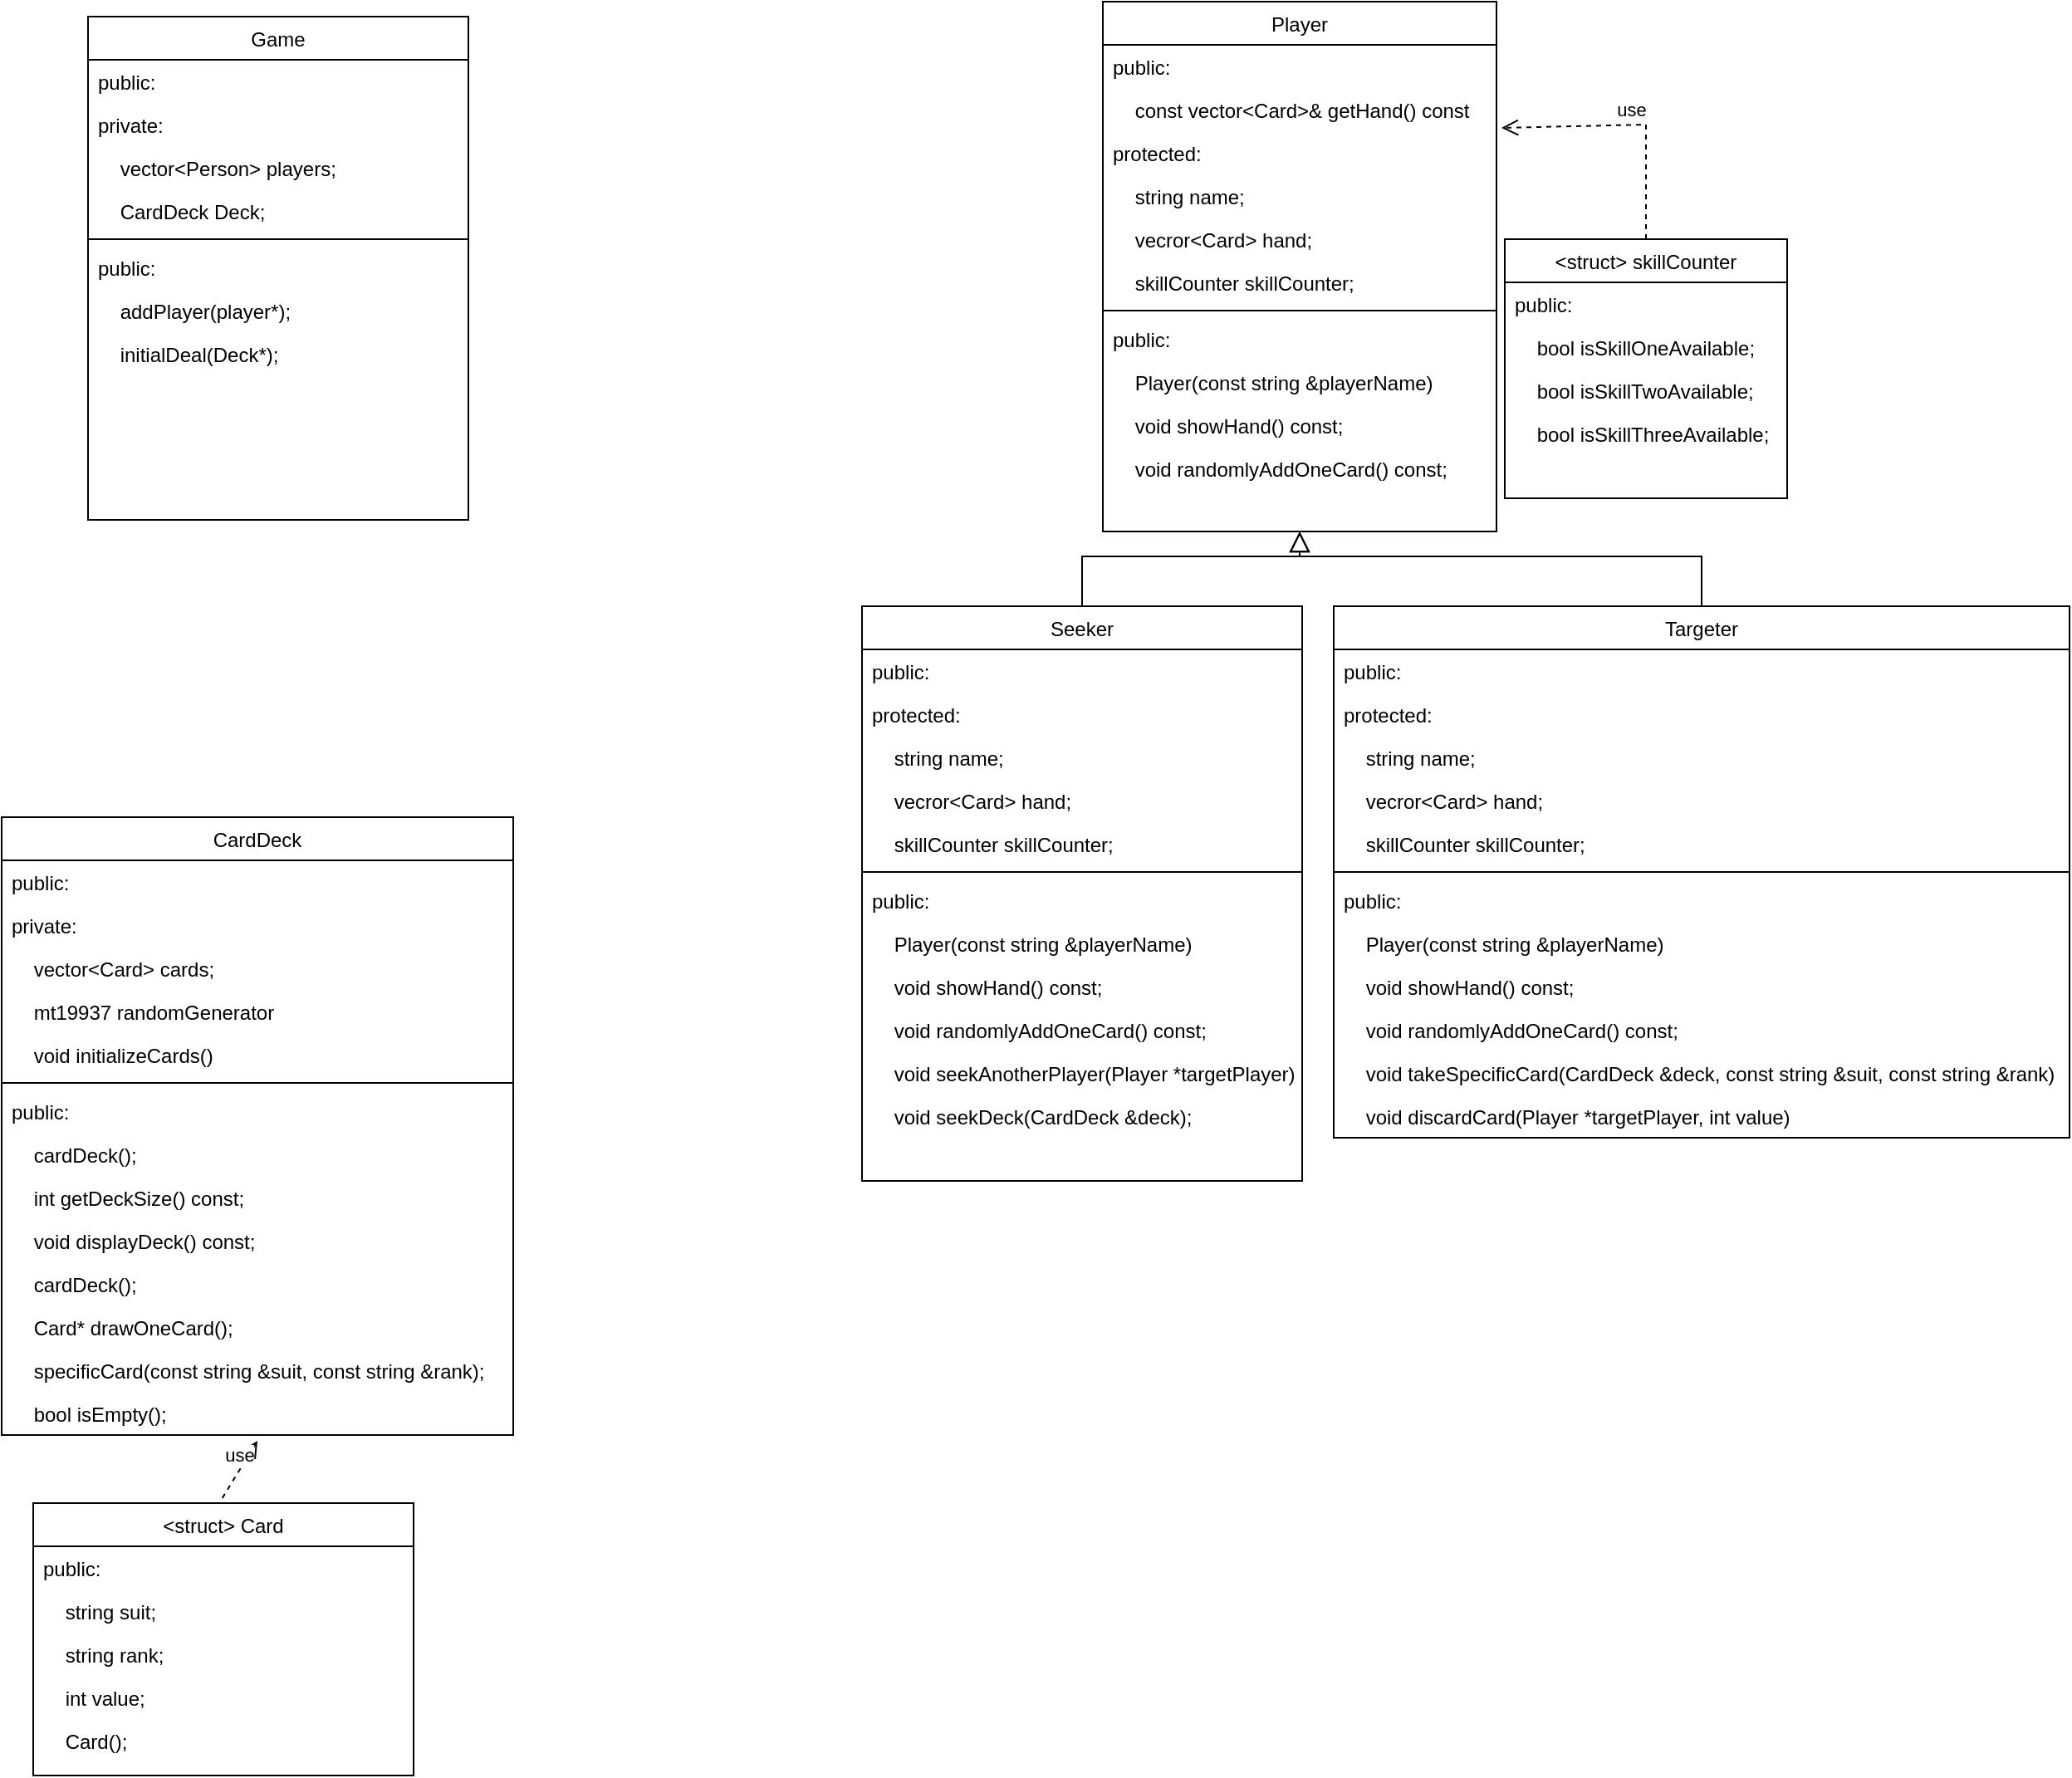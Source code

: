 <mxfile version="22.1.2" type="device">
  <diagram id="C5RBs43oDa-KdzZeNtuy" name="Page-1">
    <mxGraphModel dx="1539" dy="868" grid="0" gridSize="10" guides="1" tooltips="1" connect="1" arrows="1" fold="1" page="1" pageScale="1" pageWidth="827" pageHeight="1169" math="0" shadow="0">
      <root>
        <mxCell id="WIyWlLk6GJQsqaUBKTNV-0" />
        <mxCell id="WIyWlLk6GJQsqaUBKTNV-1" parent="WIyWlLk6GJQsqaUBKTNV-0" />
        <mxCell id="zkfFHV4jXpPFQw0GAbJ--0" value="CardDeck" style="swimlane;fontStyle=0;align=center;verticalAlign=top;childLayout=stackLayout;horizontal=1;startSize=26;horizontalStack=0;resizeParent=1;resizeLast=0;collapsible=1;marginBottom=0;rounded=0;shadow=0;strokeWidth=1;" parent="WIyWlLk6GJQsqaUBKTNV-1" vertex="1">
          <mxGeometry x="-19" y="514" width="308" height="372" as="geometry">
            <mxRectangle x="230" y="140" width="160" height="26" as="alternateBounds" />
          </mxGeometry>
        </mxCell>
        <mxCell id="zkfFHV4jXpPFQw0GAbJ--1" value="public:" style="text;align=left;verticalAlign=top;spacingLeft=4;spacingRight=4;overflow=hidden;rotatable=0;points=[[0,0.5],[1,0.5]];portConstraint=eastwest;" parent="zkfFHV4jXpPFQw0GAbJ--0" vertex="1">
          <mxGeometry y="26" width="308" height="26" as="geometry" />
        </mxCell>
        <mxCell id="zkfFHV4jXpPFQw0GAbJ--2" value="private:" style="text;align=left;verticalAlign=top;spacingLeft=4;spacingRight=4;overflow=hidden;rotatable=0;points=[[0,0.5],[1,0.5]];portConstraint=eastwest;rounded=0;shadow=0;html=0;" parent="zkfFHV4jXpPFQw0GAbJ--0" vertex="1">
          <mxGeometry y="52" width="308" height="26" as="geometry" />
        </mxCell>
        <mxCell id="FYLejcWm7TA76J8yqFL5-11" value="    vector&lt;Card&gt; cards;" style="text;align=left;verticalAlign=top;spacingLeft=4;spacingRight=4;overflow=hidden;rotatable=0;points=[[0,0.5],[1,0.5]];portConstraint=eastwest;rounded=0;shadow=0;html=0;" parent="zkfFHV4jXpPFQw0GAbJ--0" vertex="1">
          <mxGeometry y="78" width="308" height="26" as="geometry" />
        </mxCell>
        <mxCell id="FYLejcWm7TA76J8yqFL5-39" value="    mt19937 randomGenerator" style="text;align=left;verticalAlign=top;spacingLeft=4;spacingRight=4;overflow=hidden;rotatable=0;points=[[0,0.5],[1,0.5]];portConstraint=eastwest;rounded=0;shadow=0;html=0;" parent="zkfFHV4jXpPFQw0GAbJ--0" vertex="1">
          <mxGeometry y="104" width="308" height="26" as="geometry" />
        </mxCell>
        <mxCell id="zkfFHV4jXpPFQw0GAbJ--3" value="    void initializeCards()" style="text;align=left;verticalAlign=top;spacingLeft=4;spacingRight=4;overflow=hidden;rotatable=0;points=[[0,0.5],[1,0.5]];portConstraint=eastwest;rounded=0;shadow=0;html=0;" parent="zkfFHV4jXpPFQw0GAbJ--0" vertex="1">
          <mxGeometry y="130" width="308" height="26" as="geometry" />
        </mxCell>
        <mxCell id="zkfFHV4jXpPFQw0GAbJ--4" value="" style="line;html=1;strokeWidth=1;align=left;verticalAlign=middle;spacingTop=-1;spacingLeft=3;spacingRight=3;rotatable=0;labelPosition=right;points=[];portConstraint=eastwest;" parent="zkfFHV4jXpPFQw0GAbJ--0" vertex="1">
          <mxGeometry y="156" width="308" height="8" as="geometry" />
        </mxCell>
        <mxCell id="zkfFHV4jXpPFQw0GAbJ--5" value="public:" style="text;align=left;verticalAlign=top;spacingLeft=4;spacingRight=4;overflow=hidden;rotatable=0;points=[[0,0.5],[1,0.5]];portConstraint=eastwest;" parent="zkfFHV4jXpPFQw0GAbJ--0" vertex="1">
          <mxGeometry y="164" width="308" height="26" as="geometry" />
        </mxCell>
        <mxCell id="FYLejcWm7TA76J8yqFL5-7" value="    cardDeck();&#xa;" style="text;align=left;verticalAlign=top;spacingLeft=4;spacingRight=4;overflow=hidden;rotatable=0;points=[[0,0.5],[1,0.5]];portConstraint=eastwest;rounded=0;shadow=0;html=0;" parent="zkfFHV4jXpPFQw0GAbJ--0" vertex="1">
          <mxGeometry y="190" width="308" height="26" as="geometry" />
        </mxCell>
        <mxCell id="FYLejcWm7TA76J8yqFL5-3" value="    int getDeckSize() const;" style="text;align=left;verticalAlign=top;spacingLeft=4;spacingRight=4;overflow=hidden;rotatable=0;points=[[0,0.5],[1,0.5]];portConstraint=eastwest;rounded=0;shadow=0;html=0;" parent="zkfFHV4jXpPFQw0GAbJ--0" vertex="1">
          <mxGeometry y="216" width="308" height="26" as="geometry" />
        </mxCell>
        <mxCell id="FYLejcWm7TA76J8yqFL5-8" value="    void displayDeck() const;" style="text;align=left;verticalAlign=top;spacingLeft=4;spacingRight=4;overflow=hidden;rotatable=0;points=[[0,0.5],[1,0.5]];portConstraint=eastwest;rounded=0;shadow=0;html=0;" parent="zkfFHV4jXpPFQw0GAbJ--0" vertex="1">
          <mxGeometry y="242" width="308" height="26" as="geometry" />
        </mxCell>
        <mxCell id="FYLejcWm7TA76J8yqFL5-9" value="    cardDeck();&#xa;" style="text;align=left;verticalAlign=top;spacingLeft=4;spacingRight=4;overflow=hidden;rotatable=0;points=[[0,0.5],[1,0.5]];portConstraint=eastwest;rounded=0;shadow=0;html=0;" parent="zkfFHV4jXpPFQw0GAbJ--0" vertex="1">
          <mxGeometry y="268" width="308" height="26" as="geometry" />
        </mxCell>
        <mxCell id="FYLejcWm7TA76J8yqFL5-40" value="    Card* drawOneCard();" style="text;align=left;verticalAlign=top;spacingLeft=4;spacingRight=4;overflow=hidden;rotatable=0;points=[[0,0.5],[1,0.5]];portConstraint=eastwest;rounded=0;shadow=0;html=0;" parent="zkfFHV4jXpPFQw0GAbJ--0" vertex="1">
          <mxGeometry y="294" width="308" height="26" as="geometry" />
        </mxCell>
        <mxCell id="SeZ9T9Dhi5h7_AWRN0uN-17" value="    specificCard(const string &amp;suit, const string &amp;rank);" style="text;align=left;verticalAlign=top;spacingLeft=4;spacingRight=4;overflow=hidden;rotatable=0;points=[[0,0.5],[1,0.5]];portConstraint=eastwest;rounded=0;shadow=0;html=0;" parent="zkfFHV4jXpPFQw0GAbJ--0" vertex="1">
          <mxGeometry y="320" width="308" height="26" as="geometry" />
        </mxCell>
        <mxCell id="FYLejcWm7TA76J8yqFL5-38" value="    bool isEmpty();" style="text;align=left;verticalAlign=top;spacingLeft=4;spacingRight=4;overflow=hidden;rotatable=0;points=[[0,0.5],[1,0.5]];portConstraint=eastwest;rounded=0;shadow=0;html=0;" parent="zkfFHV4jXpPFQw0GAbJ--0" vertex="1">
          <mxGeometry y="346" width="308" height="26" as="geometry" />
        </mxCell>
        <mxCell id="FYLejcWm7TA76J8yqFL5-12" value="&lt;struct&gt; Card" style="swimlane;fontStyle=0;align=center;verticalAlign=top;childLayout=stackLayout;horizontal=1;startSize=26;horizontalStack=0;resizeParent=1;resizeLast=0;collapsible=1;marginBottom=0;rounded=0;shadow=0;strokeWidth=1;" parent="WIyWlLk6GJQsqaUBKTNV-1" vertex="1">
          <mxGeometry y="927" width="229" height="164" as="geometry">
            <mxRectangle x="230" y="140" width="160" height="26" as="alternateBounds" />
          </mxGeometry>
        </mxCell>
        <mxCell id="FYLejcWm7TA76J8yqFL5-23" value="public:" style="text;align=left;verticalAlign=top;spacingLeft=4;spacingRight=4;overflow=hidden;rotatable=0;points=[[0,0.5],[1,0.5]];portConstraint=eastwest;" parent="FYLejcWm7TA76J8yqFL5-12" vertex="1">
          <mxGeometry y="26" width="229" height="26" as="geometry" />
        </mxCell>
        <mxCell id="FYLejcWm7TA76J8yqFL5-15" value="    string suit;" style="text;align=left;verticalAlign=top;spacingLeft=4;spacingRight=4;overflow=hidden;rotatable=0;points=[[0,0.5],[1,0.5]];portConstraint=eastwest;rounded=0;shadow=0;html=0;" parent="FYLejcWm7TA76J8yqFL5-12" vertex="1">
          <mxGeometry y="52" width="229" height="26" as="geometry" />
        </mxCell>
        <mxCell id="FYLejcWm7TA76J8yqFL5-16" value="    string rank;" style="text;align=left;verticalAlign=top;spacingLeft=4;spacingRight=4;overflow=hidden;rotatable=0;points=[[0,0.5],[1,0.5]];portConstraint=eastwest;rounded=0;shadow=0;html=0;" parent="FYLejcWm7TA76J8yqFL5-12" vertex="1">
          <mxGeometry y="78" width="229" height="26" as="geometry" />
        </mxCell>
        <mxCell id="FYLejcWm7TA76J8yqFL5-24" value="    int value;" style="text;align=left;verticalAlign=top;spacingLeft=4;spacingRight=4;overflow=hidden;rotatable=0;points=[[0,0.5],[1,0.5]];portConstraint=eastwest;rounded=0;shadow=0;html=0;" parent="FYLejcWm7TA76J8yqFL5-12" vertex="1">
          <mxGeometry y="104" width="229" height="26" as="geometry" />
        </mxCell>
        <mxCell id="FYLejcWm7TA76J8yqFL5-19" value="    Card();&#xa;" style="text;align=left;verticalAlign=top;spacingLeft=4;spacingRight=4;overflow=hidden;rotatable=0;points=[[0,0.5],[1,0.5]];portConstraint=eastwest;rounded=0;shadow=0;html=0;" parent="FYLejcWm7TA76J8yqFL5-12" vertex="1">
          <mxGeometry y="130" width="229" height="26" as="geometry" />
        </mxCell>
        <mxCell id="FYLejcWm7TA76J8yqFL5-26" value="use" style="html=1;verticalAlign=bottom;endArrow=open;dashed=1;endSize=8;curved=0;rounded=0;entryX=0.5;entryY=1.136;entryDx=0;entryDy=0;entryPerimeter=0;" parent="WIyWlLk6GJQsqaUBKTNV-1" target="FYLejcWm7TA76J8yqFL5-38" edge="1">
          <mxGeometry relative="1" as="geometry">
            <mxPoint x="113.83" y="924" as="sourcePoint" />
            <mxPoint x="101" y="819" as="targetPoint" />
          </mxGeometry>
        </mxCell>
        <mxCell id="FYLejcWm7TA76J8yqFL5-27" value="Player" style="swimlane;fontStyle=0;align=center;verticalAlign=top;childLayout=stackLayout;horizontal=1;startSize=26;horizontalStack=0;resizeParent=1;resizeLast=0;collapsible=1;marginBottom=0;rounded=0;shadow=0;strokeWidth=1;" parent="WIyWlLk6GJQsqaUBKTNV-1" vertex="1">
          <mxGeometry x="644" y="23" width="237" height="319" as="geometry">
            <mxRectangle x="230" y="140" width="160" height="26" as="alternateBounds" />
          </mxGeometry>
        </mxCell>
        <mxCell id="FYLejcWm7TA76J8yqFL5-28" value="public:" style="text;align=left;verticalAlign=top;spacingLeft=4;spacingRight=4;overflow=hidden;rotatable=0;points=[[0,0.5],[1,0.5]];portConstraint=eastwest;" parent="FYLejcWm7TA76J8yqFL5-27" vertex="1">
          <mxGeometry y="26" width="237" height="26" as="geometry" />
        </mxCell>
        <mxCell id="SeZ9T9Dhi5h7_AWRN0uN-20" value="    const vector&lt;Card&gt;&amp; getHand() const" style="text;align=left;verticalAlign=top;spacingLeft=4;spacingRight=4;overflow=hidden;rotatable=0;points=[[0,0.5],[1,0.5]];portConstraint=eastwest;" parent="FYLejcWm7TA76J8yqFL5-27" vertex="1">
          <mxGeometry y="52" width="237" height="26" as="geometry" />
        </mxCell>
        <mxCell id="FYLejcWm7TA76J8yqFL5-29" value="protected:" style="text;align=left;verticalAlign=top;spacingLeft=4;spacingRight=4;overflow=hidden;rotatable=0;points=[[0,0.5],[1,0.5]];portConstraint=eastwest;rounded=0;shadow=0;html=0;" parent="FYLejcWm7TA76J8yqFL5-27" vertex="1">
          <mxGeometry y="78" width="237" height="26" as="geometry" />
        </mxCell>
        <mxCell id="FYLejcWm7TA76J8yqFL5-41" value="    string name;" style="text;align=left;verticalAlign=top;spacingLeft=4;spacingRight=4;overflow=hidden;rotatable=0;points=[[0,0.5],[1,0.5]];portConstraint=eastwest;rounded=0;shadow=0;html=0;" parent="FYLejcWm7TA76J8yqFL5-27" vertex="1">
          <mxGeometry y="104" width="237" height="26" as="geometry" />
        </mxCell>
        <mxCell id="SeZ9T9Dhi5h7_AWRN0uN-11" value="    vecror&lt;Card&gt; hand;" style="text;align=left;verticalAlign=top;spacingLeft=4;spacingRight=4;overflow=hidden;rotatable=0;points=[[0,0.5],[1,0.5]];portConstraint=eastwest;rounded=0;shadow=0;html=0;" parent="FYLejcWm7TA76J8yqFL5-27" vertex="1">
          <mxGeometry y="130" width="237" height="26" as="geometry" />
        </mxCell>
        <mxCell id="FYLejcWm7TA76J8yqFL5-31" value="    skillCounter skillCounter;" style="text;align=left;verticalAlign=top;spacingLeft=4;spacingRight=4;overflow=hidden;rotatable=0;points=[[0,0.5],[1,0.5]];portConstraint=eastwest;rounded=0;shadow=0;html=0;" parent="FYLejcWm7TA76J8yqFL5-27" vertex="1">
          <mxGeometry y="156" width="237" height="26" as="geometry" />
        </mxCell>
        <mxCell id="FYLejcWm7TA76J8yqFL5-32" value="" style="line;html=1;strokeWidth=1;align=left;verticalAlign=middle;spacingTop=-1;spacingLeft=3;spacingRight=3;rotatable=0;labelPosition=right;points=[];portConstraint=eastwest;" parent="FYLejcWm7TA76J8yqFL5-27" vertex="1">
          <mxGeometry y="182" width="237" height="8" as="geometry" />
        </mxCell>
        <mxCell id="FYLejcWm7TA76J8yqFL5-33" value="public:" style="text;align=left;verticalAlign=top;spacingLeft=4;spacingRight=4;overflow=hidden;rotatable=0;points=[[0,0.5],[1,0.5]];portConstraint=eastwest;" parent="FYLejcWm7TA76J8yqFL5-27" vertex="1">
          <mxGeometry y="190" width="237" height="26" as="geometry" />
        </mxCell>
        <mxCell id="FYLejcWm7TA76J8yqFL5-34" value="    Player(const string &amp;playerName)" style="text;align=left;verticalAlign=top;spacingLeft=4;spacingRight=4;overflow=hidden;rotatable=0;points=[[0,0.5],[1,0.5]];portConstraint=eastwest;rounded=0;shadow=0;html=0;" parent="FYLejcWm7TA76J8yqFL5-27" vertex="1">
          <mxGeometry y="216" width="237" height="26" as="geometry" />
        </mxCell>
        <mxCell id="FYLejcWm7TA76J8yqFL5-35" value="    void showHand() const;" style="text;align=left;verticalAlign=top;spacingLeft=4;spacingRight=4;overflow=hidden;rotatable=0;points=[[0,0.5],[1,0.5]];portConstraint=eastwest;rounded=0;shadow=0;html=0;" parent="FYLejcWm7TA76J8yqFL5-27" vertex="1">
          <mxGeometry y="242" width="237" height="26" as="geometry" />
        </mxCell>
        <mxCell id="FYLejcWm7TA76J8yqFL5-36" value="    void randomlyAddOneCard() const;" style="text;align=left;verticalAlign=top;spacingLeft=4;spacingRight=4;overflow=hidden;rotatable=0;points=[[0,0.5],[1,0.5]];portConstraint=eastwest;rounded=0;shadow=0;html=0;" parent="FYLejcWm7TA76J8yqFL5-27" vertex="1">
          <mxGeometry y="268" width="237" height="26" as="geometry" />
        </mxCell>
        <mxCell id="FYLejcWm7TA76J8yqFL5-42" value="Seeker" style="swimlane;fontStyle=0;align=center;verticalAlign=top;childLayout=stackLayout;horizontal=1;startSize=26;horizontalStack=0;resizeParent=1;resizeLast=0;collapsible=1;marginBottom=0;rounded=0;shadow=0;strokeWidth=1;" parent="WIyWlLk6GJQsqaUBKTNV-1" vertex="1">
          <mxGeometry x="499" y="387" width="265" height="346" as="geometry">
            <mxRectangle x="230" y="140" width="160" height="26" as="alternateBounds" />
          </mxGeometry>
        </mxCell>
        <mxCell id="FYLejcWm7TA76J8yqFL5-43" value="public:" style="text;align=left;verticalAlign=top;spacingLeft=4;spacingRight=4;overflow=hidden;rotatable=0;points=[[0,0.5],[1,0.5]];portConstraint=eastwest;" parent="FYLejcWm7TA76J8yqFL5-42" vertex="1">
          <mxGeometry y="26" width="265" height="26" as="geometry" />
        </mxCell>
        <mxCell id="FYLejcWm7TA76J8yqFL5-44" value="protected:" style="text;align=left;verticalAlign=top;spacingLeft=4;spacingRight=4;overflow=hidden;rotatable=0;points=[[0,0.5],[1,0.5]];portConstraint=eastwest;rounded=0;shadow=0;html=0;" parent="FYLejcWm7TA76J8yqFL5-42" vertex="1">
          <mxGeometry y="52" width="265" height="26" as="geometry" />
        </mxCell>
        <mxCell id="FYLejcWm7TA76J8yqFL5-45" value="    string name;" style="text;align=left;verticalAlign=top;spacingLeft=4;spacingRight=4;overflow=hidden;rotatable=0;points=[[0,0.5],[1,0.5]];portConstraint=eastwest;rounded=0;shadow=0;html=0;" parent="FYLejcWm7TA76J8yqFL5-42" vertex="1">
          <mxGeometry y="78" width="265" height="26" as="geometry" />
        </mxCell>
        <mxCell id="FYLejcWm7TA76J8yqFL5-46" value="    vecror&lt;Card&gt; hand;" style="text;align=left;verticalAlign=top;spacingLeft=4;spacingRight=4;overflow=hidden;rotatable=0;points=[[0,0.5],[1,0.5]];portConstraint=eastwest;rounded=0;shadow=0;html=0;" parent="FYLejcWm7TA76J8yqFL5-42" vertex="1">
          <mxGeometry y="104" width="265" height="26" as="geometry" />
        </mxCell>
        <mxCell id="SeZ9T9Dhi5h7_AWRN0uN-12" value="    skillCounter skillCounter;" style="text;align=left;verticalAlign=top;spacingLeft=4;spacingRight=4;overflow=hidden;rotatable=0;points=[[0,0.5],[1,0.5]];portConstraint=eastwest;rounded=0;shadow=0;html=0;" parent="FYLejcWm7TA76J8yqFL5-42" vertex="1">
          <mxGeometry y="130" width="265" height="26" as="geometry" />
        </mxCell>
        <mxCell id="FYLejcWm7TA76J8yqFL5-47" value="" style="line;html=1;strokeWidth=1;align=left;verticalAlign=middle;spacingTop=-1;spacingLeft=3;spacingRight=3;rotatable=0;labelPosition=right;points=[];portConstraint=eastwest;" parent="FYLejcWm7TA76J8yqFL5-42" vertex="1">
          <mxGeometry y="156" width="265" height="8" as="geometry" />
        </mxCell>
        <mxCell id="FYLejcWm7TA76J8yqFL5-48" value="public:" style="text;align=left;verticalAlign=top;spacingLeft=4;spacingRight=4;overflow=hidden;rotatable=0;points=[[0,0.5],[1,0.5]];portConstraint=eastwest;" parent="FYLejcWm7TA76J8yqFL5-42" vertex="1">
          <mxGeometry y="164" width="265" height="26" as="geometry" />
        </mxCell>
        <mxCell id="FYLejcWm7TA76J8yqFL5-49" value="    Player(const string &amp;playerName)" style="text;align=left;verticalAlign=top;spacingLeft=4;spacingRight=4;overflow=hidden;rotatable=0;points=[[0,0.5],[1,0.5]];portConstraint=eastwest;rounded=0;shadow=0;html=0;" parent="FYLejcWm7TA76J8yqFL5-42" vertex="1">
          <mxGeometry y="190" width="265" height="26" as="geometry" />
        </mxCell>
        <mxCell id="FYLejcWm7TA76J8yqFL5-50" value="    void showHand() const;" style="text;align=left;verticalAlign=top;spacingLeft=4;spacingRight=4;overflow=hidden;rotatable=0;points=[[0,0.5],[1,0.5]];portConstraint=eastwest;rounded=0;shadow=0;html=0;" parent="FYLejcWm7TA76J8yqFL5-42" vertex="1">
          <mxGeometry y="216" width="265" height="26" as="geometry" />
        </mxCell>
        <mxCell id="FYLejcWm7TA76J8yqFL5-51" value="    void randomlyAddOneCard() const;" style="text;align=left;verticalAlign=top;spacingLeft=4;spacingRight=4;overflow=hidden;rotatable=0;points=[[0,0.5],[1,0.5]];portConstraint=eastwest;rounded=0;shadow=0;html=0;" parent="FYLejcWm7TA76J8yqFL5-42" vertex="1">
          <mxGeometry y="242" width="265" height="26" as="geometry" />
        </mxCell>
        <mxCell id="FYLejcWm7TA76J8yqFL5-76" value="    void seekAnotherPlayer(Player *targetPlayer)" style="text;align=left;verticalAlign=top;spacingLeft=4;spacingRight=4;overflow=hidden;rotatable=0;points=[[0,0.5],[1,0.5]];portConstraint=eastwest;rounded=0;shadow=0;html=0;" parent="FYLejcWm7TA76J8yqFL5-42" vertex="1">
          <mxGeometry y="268" width="265" height="26" as="geometry" />
        </mxCell>
        <mxCell id="SeZ9T9Dhi5h7_AWRN0uN-19" value="    void seekDeck(CardDeck &amp;deck);" style="text;align=left;verticalAlign=top;spacingLeft=4;spacingRight=4;overflow=hidden;rotatable=0;points=[[0,0.5],[1,0.5]];portConstraint=eastwest;rounded=0;shadow=0;html=0;" parent="FYLejcWm7TA76J8yqFL5-42" vertex="1">
          <mxGeometry y="294" width="265" height="26" as="geometry" />
        </mxCell>
        <mxCell id="FYLejcWm7TA76J8yqFL5-52" value="Targeter" style="swimlane;fontStyle=0;align=center;verticalAlign=top;childLayout=stackLayout;horizontal=1;startSize=26;horizontalStack=0;resizeParent=1;resizeLast=0;collapsible=1;marginBottom=0;rounded=0;shadow=0;strokeWidth=1;" parent="WIyWlLk6GJQsqaUBKTNV-1" vertex="1">
          <mxGeometry x="783" y="387" width="443" height="320" as="geometry">
            <mxRectangle x="230" y="140" width="160" height="26" as="alternateBounds" />
          </mxGeometry>
        </mxCell>
        <mxCell id="FYLejcWm7TA76J8yqFL5-53" value="public:" style="text;align=left;verticalAlign=top;spacingLeft=4;spacingRight=4;overflow=hidden;rotatable=0;points=[[0,0.5],[1,0.5]];portConstraint=eastwest;" parent="FYLejcWm7TA76J8yqFL5-52" vertex="1">
          <mxGeometry y="26" width="443" height="26" as="geometry" />
        </mxCell>
        <mxCell id="SeZ9T9Dhi5h7_AWRN0uN-13" value="protected:" style="text;align=left;verticalAlign=top;spacingLeft=4;spacingRight=4;overflow=hidden;rotatable=0;points=[[0,0.5],[1,0.5]];portConstraint=eastwest;rounded=0;shadow=0;html=0;" parent="FYLejcWm7TA76J8yqFL5-52" vertex="1">
          <mxGeometry y="52" width="443" height="26" as="geometry" />
        </mxCell>
        <mxCell id="FYLejcWm7TA76J8yqFL5-55" value="    string name;" style="text;align=left;verticalAlign=top;spacingLeft=4;spacingRight=4;overflow=hidden;rotatable=0;points=[[0,0.5],[1,0.5]];portConstraint=eastwest;rounded=0;shadow=0;html=0;" parent="FYLejcWm7TA76J8yqFL5-52" vertex="1">
          <mxGeometry y="78" width="443" height="26" as="geometry" />
        </mxCell>
        <mxCell id="FYLejcWm7TA76J8yqFL5-56" value="    vecror&lt;Card&gt; hand;" style="text;align=left;verticalAlign=top;spacingLeft=4;spacingRight=4;overflow=hidden;rotatable=0;points=[[0,0.5],[1,0.5]];portConstraint=eastwest;rounded=0;shadow=0;html=0;" parent="FYLejcWm7TA76J8yqFL5-52" vertex="1">
          <mxGeometry y="104" width="443" height="26" as="geometry" />
        </mxCell>
        <mxCell id="SeZ9T9Dhi5h7_AWRN0uN-14" value="    skillCounter skillCounter;" style="text;align=left;verticalAlign=top;spacingLeft=4;spacingRight=4;overflow=hidden;rotatable=0;points=[[0,0.5],[1,0.5]];portConstraint=eastwest;rounded=0;shadow=0;html=0;" parent="FYLejcWm7TA76J8yqFL5-52" vertex="1">
          <mxGeometry y="130" width="443" height="26" as="geometry" />
        </mxCell>
        <mxCell id="FYLejcWm7TA76J8yqFL5-57" value="" style="line;html=1;strokeWidth=1;align=left;verticalAlign=middle;spacingTop=-1;spacingLeft=3;spacingRight=3;rotatable=0;labelPosition=right;points=[];portConstraint=eastwest;" parent="FYLejcWm7TA76J8yqFL5-52" vertex="1">
          <mxGeometry y="156" width="443" height="8" as="geometry" />
        </mxCell>
        <mxCell id="FYLejcWm7TA76J8yqFL5-58" value="public:" style="text;align=left;verticalAlign=top;spacingLeft=4;spacingRight=4;overflow=hidden;rotatable=0;points=[[0,0.5],[1,0.5]];portConstraint=eastwest;" parent="FYLejcWm7TA76J8yqFL5-52" vertex="1">
          <mxGeometry y="164" width="443" height="26" as="geometry" />
        </mxCell>
        <mxCell id="FYLejcWm7TA76J8yqFL5-59" value="    Player(const string &amp;playerName)" style="text;align=left;verticalAlign=top;spacingLeft=4;spacingRight=4;overflow=hidden;rotatable=0;points=[[0,0.5],[1,0.5]];portConstraint=eastwest;rounded=0;shadow=0;html=0;" parent="FYLejcWm7TA76J8yqFL5-52" vertex="1">
          <mxGeometry y="190" width="443" height="26" as="geometry" />
        </mxCell>
        <mxCell id="FYLejcWm7TA76J8yqFL5-60" value="    void showHand() const;" style="text;align=left;verticalAlign=top;spacingLeft=4;spacingRight=4;overflow=hidden;rotatable=0;points=[[0,0.5],[1,0.5]];portConstraint=eastwest;rounded=0;shadow=0;html=0;" parent="FYLejcWm7TA76J8yqFL5-52" vertex="1">
          <mxGeometry y="216" width="443" height="26" as="geometry" />
        </mxCell>
        <mxCell id="FYLejcWm7TA76J8yqFL5-61" value="    void randomlyAddOneCard() const;" style="text;align=left;verticalAlign=top;spacingLeft=4;spacingRight=4;overflow=hidden;rotatable=0;points=[[0,0.5],[1,0.5]];portConstraint=eastwest;rounded=0;shadow=0;html=0;" parent="FYLejcWm7TA76J8yqFL5-52" vertex="1">
          <mxGeometry y="242" width="443" height="26" as="geometry" />
        </mxCell>
        <mxCell id="FYLejcWm7TA76J8yqFL5-78" value="    void takeSpecificCard(CardDeck &amp;deck, const string &amp;suit, const string &amp;rank)" style="text;align=left;verticalAlign=top;spacingLeft=4;spacingRight=4;overflow=hidden;rotatable=0;points=[[0,0.5],[1,0.5]];portConstraint=eastwest;rounded=0;shadow=0;html=0;" parent="FYLejcWm7TA76J8yqFL5-52" vertex="1">
          <mxGeometry y="268" width="443" height="26" as="geometry" />
        </mxCell>
        <mxCell id="SeZ9T9Dhi5h7_AWRN0uN-21" value="    void discardCard(Player *targetPlayer, int value)" style="text;align=left;verticalAlign=top;spacingLeft=4;spacingRight=4;overflow=hidden;rotatable=0;points=[[0,0.5],[1,0.5]];portConstraint=eastwest;rounded=0;shadow=0;html=0;" parent="FYLejcWm7TA76J8yqFL5-52" vertex="1">
          <mxGeometry y="294" width="443" height="26" as="geometry" />
        </mxCell>
        <mxCell id="FYLejcWm7TA76J8yqFL5-62" value="" style="endArrow=block;endSize=10;endFill=0;shadow=0;strokeWidth=1;rounded=0;edgeStyle=elbowEdgeStyle;elbow=vertical;entryX=0.5;entryY=1;entryDx=0;entryDy=0;exitX=0.5;exitY=0;exitDx=0;exitDy=0;" parent="WIyWlLk6GJQsqaUBKTNV-1" source="FYLejcWm7TA76J8yqFL5-52" target="FYLejcWm7TA76J8yqFL5-27" edge="1">
          <mxGeometry width="160" relative="1" as="geometry">
            <mxPoint x="912" y="850" as="sourcePoint" />
            <mxPoint x="788" y="782" as="targetPoint" />
            <Array as="points">
              <mxPoint x="826" y="357" />
            </Array>
          </mxGeometry>
        </mxCell>
        <mxCell id="FYLejcWm7TA76J8yqFL5-63" value="" style="endArrow=block;endSize=10;endFill=0;shadow=0;strokeWidth=1;rounded=0;edgeStyle=elbowEdgeStyle;elbow=vertical;entryX=0.5;entryY=1;entryDx=0;entryDy=0;exitX=0.5;exitY=0;exitDx=0;exitDy=0;" parent="WIyWlLk6GJQsqaUBKTNV-1" source="FYLejcWm7TA76J8yqFL5-42" target="FYLejcWm7TA76J8yqFL5-27" edge="1">
          <mxGeometry width="160" relative="1" as="geometry">
            <mxPoint x="661" y="829" as="sourcePoint" />
            <mxPoint x="758" y="775" as="targetPoint" />
            <Array as="points">
              <mxPoint x="689" y="357" />
            </Array>
          </mxGeometry>
        </mxCell>
        <mxCell id="FYLejcWm7TA76J8yqFL5-64" value="Game" style="swimlane;fontStyle=0;align=center;verticalAlign=top;childLayout=stackLayout;horizontal=1;startSize=26;horizontalStack=0;resizeParent=1;resizeLast=0;collapsible=1;marginBottom=0;rounded=0;shadow=0;strokeWidth=1;" parent="WIyWlLk6GJQsqaUBKTNV-1" vertex="1">
          <mxGeometry x="33" y="32" width="229" height="303" as="geometry">
            <mxRectangle x="230" y="140" width="160" height="26" as="alternateBounds" />
          </mxGeometry>
        </mxCell>
        <mxCell id="FYLejcWm7TA76J8yqFL5-65" value="public:" style="text;align=left;verticalAlign=top;spacingLeft=4;spacingRight=4;overflow=hidden;rotatable=0;points=[[0,0.5],[1,0.5]];portConstraint=eastwest;" parent="FYLejcWm7TA76J8yqFL5-64" vertex="1">
          <mxGeometry y="26" width="229" height="26" as="geometry" />
        </mxCell>
        <mxCell id="FYLejcWm7TA76J8yqFL5-66" value="private:" style="text;align=left;verticalAlign=top;spacingLeft=4;spacingRight=4;overflow=hidden;rotatable=0;points=[[0,0.5],[1,0.5]];portConstraint=eastwest;rounded=0;shadow=0;html=0;" parent="FYLejcWm7TA76J8yqFL5-64" vertex="1">
          <mxGeometry y="52" width="229" height="26" as="geometry" />
        </mxCell>
        <mxCell id="FYLejcWm7TA76J8yqFL5-74" value="    vector&lt;Person&gt; players;" style="text;align=left;verticalAlign=top;spacingLeft=4;spacingRight=4;overflow=hidden;rotatable=0;points=[[0,0.5],[1,0.5]];portConstraint=eastwest;rounded=0;shadow=0;html=0;" parent="FYLejcWm7TA76J8yqFL5-64" vertex="1">
          <mxGeometry y="78" width="229" height="26" as="geometry" />
        </mxCell>
        <mxCell id="FYLejcWm7TA76J8yqFL5-67" value="    CardDeck Deck;" style="text;align=left;verticalAlign=top;spacingLeft=4;spacingRight=4;overflow=hidden;rotatable=0;points=[[0,0.5],[1,0.5]];portConstraint=eastwest;rounded=0;shadow=0;html=0;" parent="FYLejcWm7TA76J8yqFL5-64" vertex="1">
          <mxGeometry y="104" width="229" height="26" as="geometry" />
        </mxCell>
        <mxCell id="FYLejcWm7TA76J8yqFL5-69" value="" style="line;html=1;strokeWidth=1;align=left;verticalAlign=middle;spacingTop=-1;spacingLeft=3;spacingRight=3;rotatable=0;labelPosition=right;points=[];portConstraint=eastwest;" parent="FYLejcWm7TA76J8yqFL5-64" vertex="1">
          <mxGeometry y="130" width="229" height="8" as="geometry" />
        </mxCell>
        <mxCell id="FYLejcWm7TA76J8yqFL5-70" value="public:" style="text;align=left;verticalAlign=top;spacingLeft=4;spacingRight=4;overflow=hidden;rotatable=0;points=[[0,0.5],[1,0.5]];portConstraint=eastwest;" parent="FYLejcWm7TA76J8yqFL5-64" vertex="1">
          <mxGeometry y="138" width="229" height="26" as="geometry" />
        </mxCell>
        <mxCell id="FYLejcWm7TA76J8yqFL5-71" value="    addPlayer(player*);" style="text;align=left;verticalAlign=top;spacingLeft=4;spacingRight=4;overflow=hidden;rotatable=0;points=[[0,0.5],[1,0.5]];portConstraint=eastwest;rounded=0;shadow=0;html=0;" parent="FYLejcWm7TA76J8yqFL5-64" vertex="1">
          <mxGeometry y="164" width="229" height="26" as="geometry" />
        </mxCell>
        <mxCell id="FYLejcWm7TA76J8yqFL5-75" value="    initialDeal(Deck*);" style="text;align=left;verticalAlign=top;spacingLeft=4;spacingRight=4;overflow=hidden;rotatable=0;points=[[0,0.5],[1,0.5]];portConstraint=eastwest;rounded=0;shadow=0;html=0;" parent="FYLejcWm7TA76J8yqFL5-64" vertex="1">
          <mxGeometry y="190" width="229" height="26" as="geometry" />
        </mxCell>
        <mxCell id="SeZ9T9Dhi5h7_AWRN0uN-1" value="&lt;struct&gt; skillCounter" style="swimlane;fontStyle=0;align=center;verticalAlign=top;childLayout=stackLayout;horizontal=1;startSize=26;horizontalStack=0;resizeParent=1;resizeLast=0;collapsible=1;marginBottom=0;rounded=0;shadow=0;strokeWidth=1;" parent="WIyWlLk6GJQsqaUBKTNV-1" vertex="1">
          <mxGeometry x="886" y="166" width="170" height="156" as="geometry">
            <mxRectangle x="230" y="140" width="160" height="26" as="alternateBounds" />
          </mxGeometry>
        </mxCell>
        <mxCell id="SeZ9T9Dhi5h7_AWRN0uN-2" value="public:" style="text;align=left;verticalAlign=top;spacingLeft=4;spacingRight=4;overflow=hidden;rotatable=0;points=[[0,0.5],[1,0.5]];portConstraint=eastwest;" parent="SeZ9T9Dhi5h7_AWRN0uN-1" vertex="1">
          <mxGeometry y="26" width="170" height="26" as="geometry" />
        </mxCell>
        <mxCell id="SeZ9T9Dhi5h7_AWRN0uN-3" value="    bool isSkillOneAvailable;" style="text;align=left;verticalAlign=top;spacingLeft=4;spacingRight=4;overflow=hidden;rotatable=0;points=[[0,0.5],[1,0.5]];portConstraint=eastwest;rounded=0;shadow=0;html=0;" parent="SeZ9T9Dhi5h7_AWRN0uN-1" vertex="1">
          <mxGeometry y="52" width="170" height="26" as="geometry" />
        </mxCell>
        <mxCell id="SeZ9T9Dhi5h7_AWRN0uN-7" value="    bool isSkillTwoAvailable;&#xa;" style="text;align=left;verticalAlign=top;spacingLeft=4;spacingRight=4;overflow=hidden;rotatable=0;points=[[0,0.5],[1,0.5]];portConstraint=eastwest;rounded=0;shadow=0;html=0;" parent="SeZ9T9Dhi5h7_AWRN0uN-1" vertex="1">
          <mxGeometry y="78" width="170" height="26" as="geometry" />
        </mxCell>
        <mxCell id="SeZ9T9Dhi5h7_AWRN0uN-8" value="    bool isSkillThreeAvailable;" style="text;align=left;verticalAlign=top;spacingLeft=4;spacingRight=4;overflow=hidden;rotatable=0;points=[[0,0.5],[1,0.5]];portConstraint=eastwest;rounded=0;shadow=0;html=0;" parent="SeZ9T9Dhi5h7_AWRN0uN-1" vertex="1">
          <mxGeometry y="104" width="170" height="26" as="geometry" />
        </mxCell>
        <mxCell id="SeZ9T9Dhi5h7_AWRN0uN-9" value="use" style="html=1;verticalAlign=bottom;endArrow=open;dashed=1;endSize=8;curved=0;rounded=0;exitX=0.5;exitY=0;exitDx=0;exitDy=0;" parent="WIyWlLk6GJQsqaUBKTNV-1" source="SeZ9T9Dhi5h7_AWRN0uN-1" edge="1">
          <mxGeometry relative="1" as="geometry">
            <mxPoint x="973" y="161" as="sourcePoint" />
            <mxPoint x="884" y="99" as="targetPoint" />
            <Array as="points">
              <mxPoint x="971" y="97" />
            </Array>
          </mxGeometry>
        </mxCell>
      </root>
    </mxGraphModel>
  </diagram>
</mxfile>
